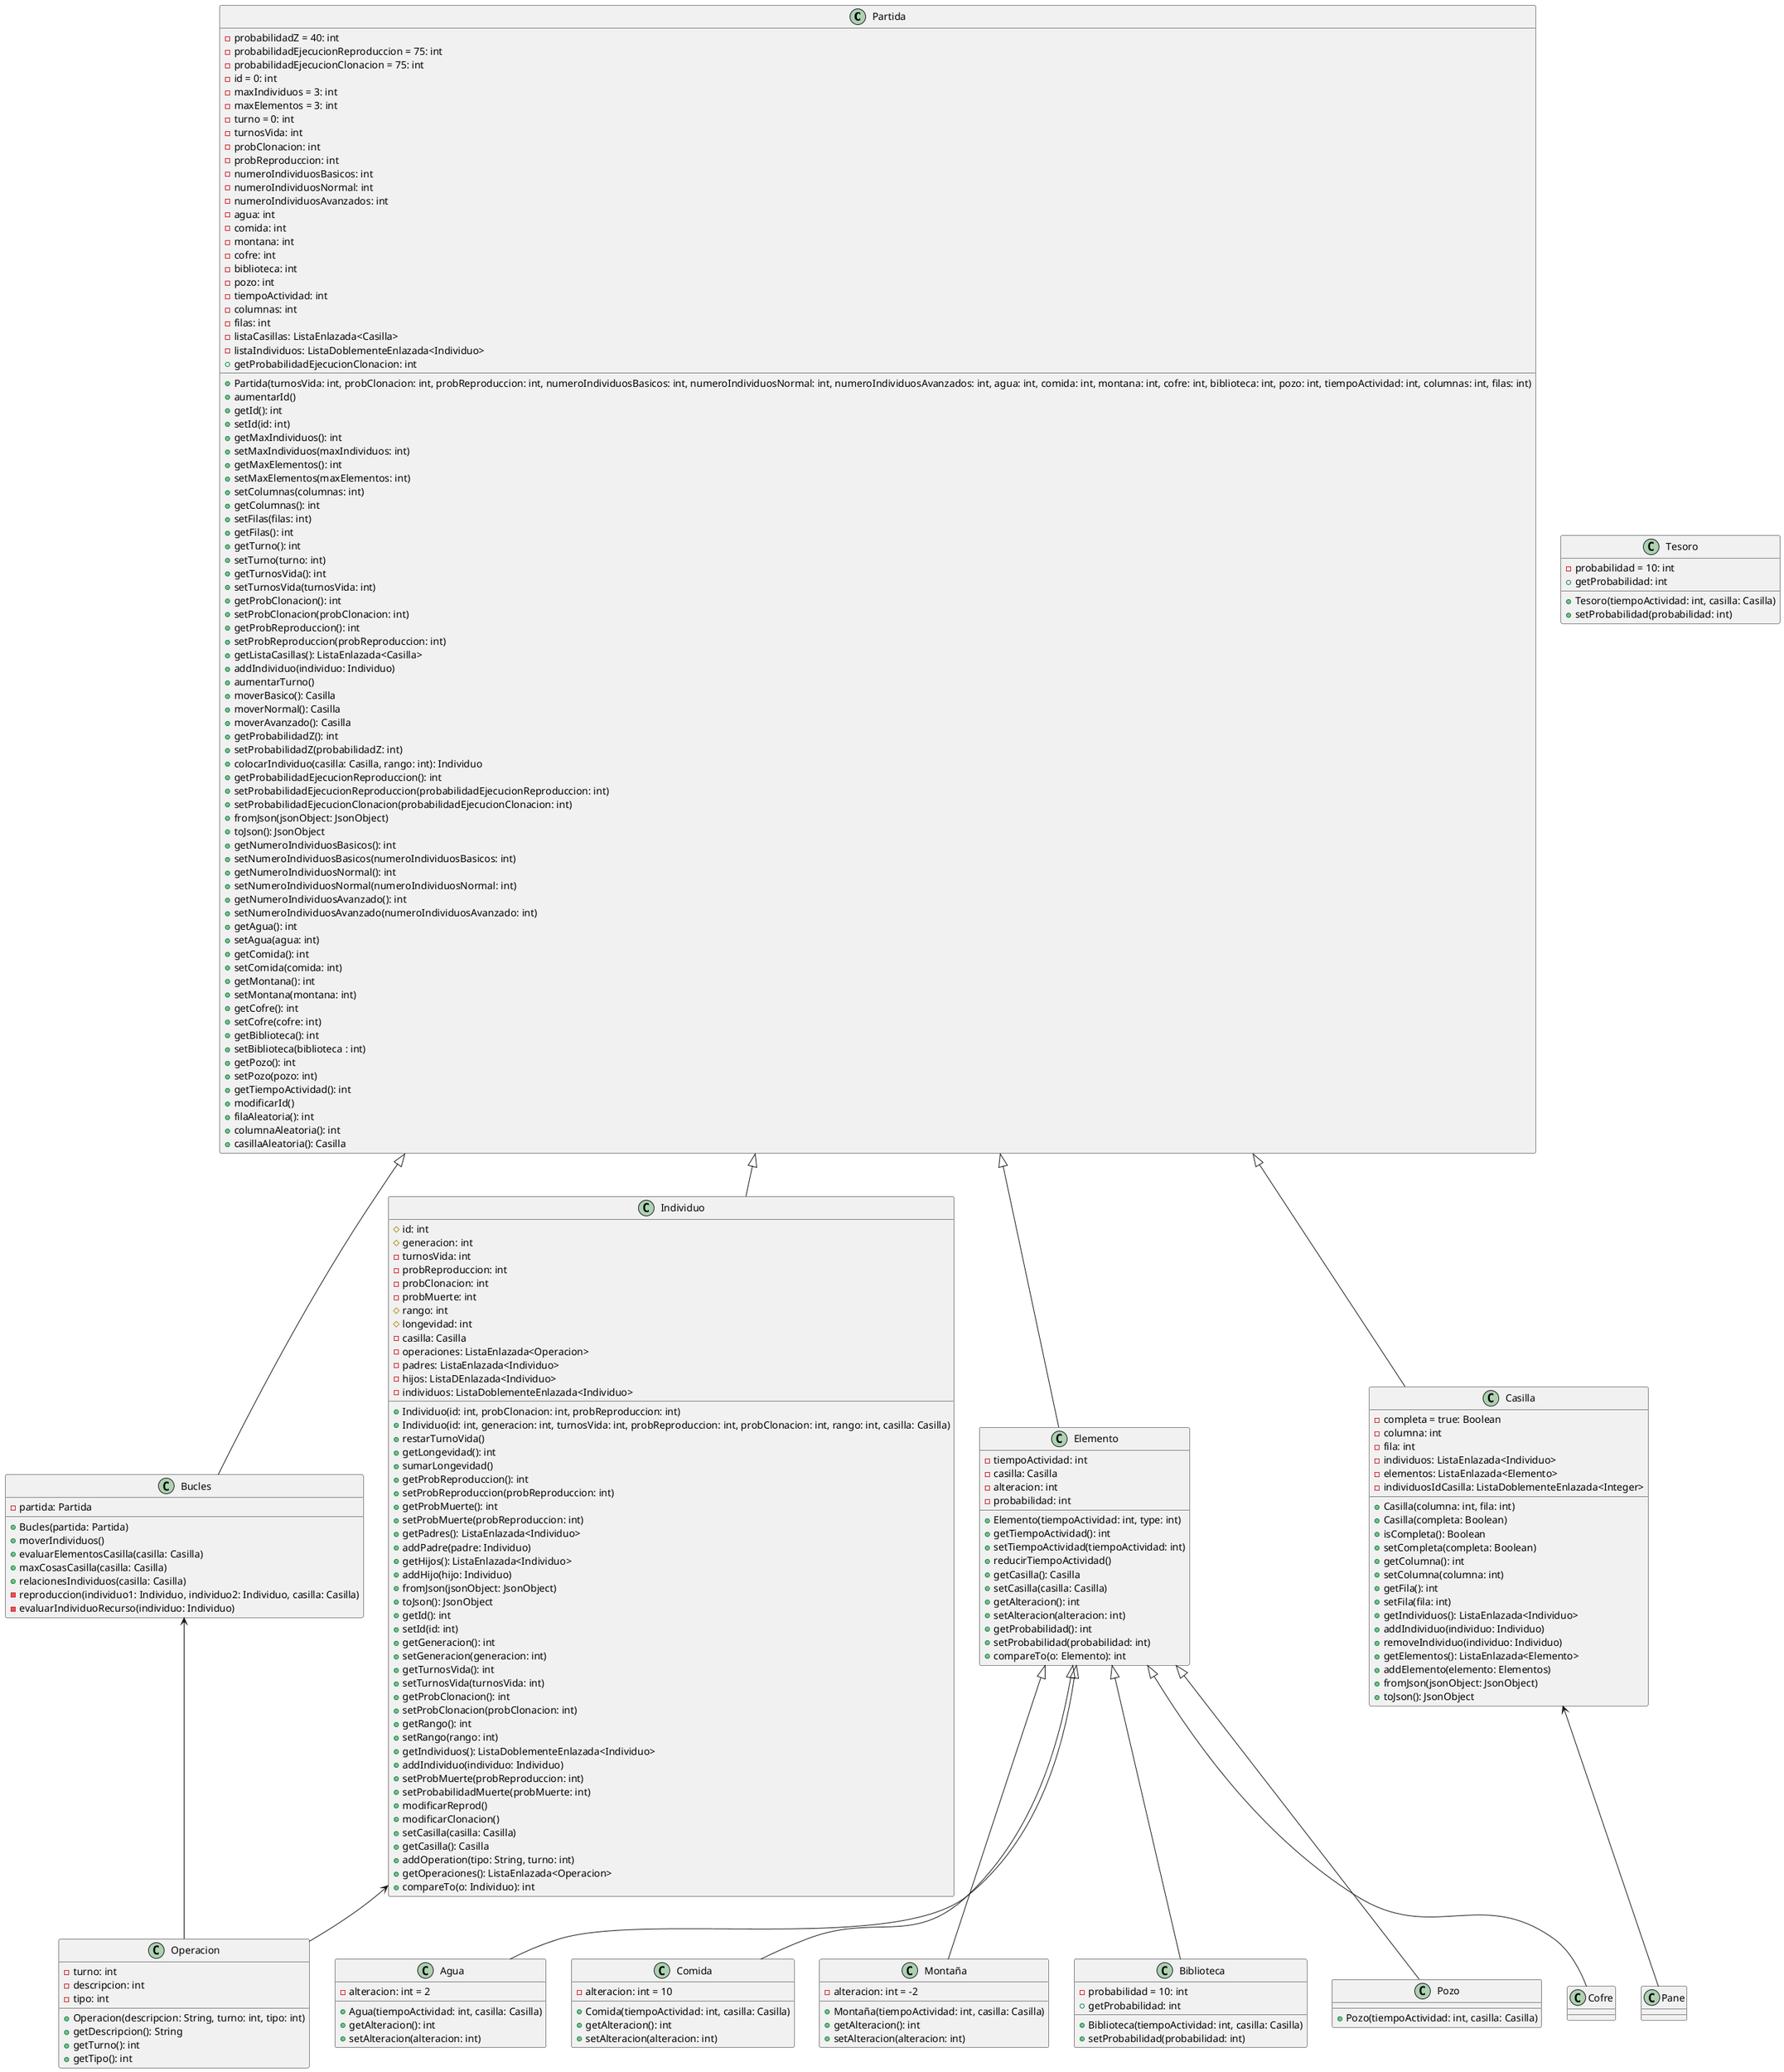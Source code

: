 @startuml
'https://plantuml.com/class-diagram

class Partida
class Bucles
class Elemento
class Individuo
class Casilla
class Operacion

class Agua
class Comida
class Montaña
class Tesoro
class Biblioteca
class Pozo

Partida <|-- Bucles
Partida <|-- Elemento
Partida <|-- Individuo
Partida <|-- Casilla

class Partida{
-probabilidadZ = 40: int
-probabilidadEjecucionReproduccion = 75: int
-probabilidadEjecucionClonacion = 75: int
-id = 0: int
-maxIndividuos = 3: int
-maxElementos = 3: int
-turno = 0: int
-turnosVida: int
-probClonacion: int
-probReproduccion: int
-numeroIndividuosBasicos: int
-numeroIndividuosNormal: int
-numeroIndividuosAvanzados: int
-agua: int
-comida: int
-montana: int
-cofre: int
-biblioteca: int
-pozo: int
-tiempoActividad: int
-columnas: int
-filas: int
-listaCasillas: ListaEnlazada<Casilla>
-listaIndividuos: ListaDoblementeEnlazada<Individuo>
+Partida(turnosVida: int, probClonacion: int, probReproduccion: int, numeroIndividuosBasicos: int, numeroIndividuosNormal: int, numeroIndividuosAvanzados: int, agua: int, comida: int, montana: int, cofre: int, biblioteca: int, pozo: int, tiempoActividad: int, columnas: int, filas: int)
+aumentarId()
+getId(): int
+setId(id: int)
+getMaxIndividuos(): int
+setMaxIndividuos(maxIndividuos: int)
+getMaxElementos(): int
+setMaxElementos(maxElementos: int)
+setColumnas(columnas: int)
+getColumnas(): int
+setFilas(filas: int)
+getFilas(): int
+getTurno(): int
+setTurno(turno: int)
+getTurnosVida(): int
+setTurnosVida(turnosVida: int)
+getProbClonacion(): int
+setProbClonacion(probClonacion: int)
+getProbReproduccion(): int
+setProbReproduccion(probReproduccion: int)
+getListaCasillas(): ListaEnlazada<Casilla>
+addIndividuo(individuo: Individuo)
+aumentarTurno()
+moverBasico(): Casilla
+moverNormal(): Casilla
+moverAvanzado(): Casilla
+getProbabilidadZ(): int
+setProbabilidadZ(probabilidadZ: int)
+colocarIndividuo(casilla: Casilla, rango: int): Individuo
+getProbabilidadEjecucionReproduccion(): int
+setProbabilidadEjecucionReproduccion(probabilidadEjecucionReproduccion: int)
+getProbabilidadEjecucionClonacion: int
+setProbabilidadEjecucionClonacion(probabilidadEjecucionClonacion: int)
+fromJson(jsonObject: JsonObject)
+toJson(): JsonObject
+getNumeroIndividuosBasicos(): int
+setNumeroIndividuosBasicos(numeroIndividuosBasicos: int)
+getNumeroIndividuosNormal(): int
+setNumeroIndividuosNormal(numeroIndividuosNormal: int)
+getNumeroIndividuosAvanzado(): int
+setNumeroIndividuosAvanzado(numeroIndividuosAvanzado: int)
+getAgua(): int
+setAgua(agua: int)
+getComida(): int
+setComida(comida: int)
+getMontana(): int
+setMontana(montana: int)
+getCofre(): int
+setCofre(cofre: int)
+getBiblioteca(): int
+setBiblioteca(biblioteca : int)
+getPozo(): int
+setPozo(pozo: int)
+getTiempoActividad(): int
+modificarId()
+filaAleatoria(): int
+columnaAleatoria(): int
+casillaAleatoria(): Casilla
}

class Individuo{
#id: int
#generacion: int
-turnosVida: int
-probReproduccion: int
-probClonacion: int
-probMuerte: int
#rango: int
#longevidad: int
-casilla: Casilla
-operaciones: ListaEnlazada<Operacion>
-padres: ListaEnlazada<Individuo>
-hijos: ListaDEnlazada<Individuo>
-individuos: ListaDoblementeEnlazada<Individuo>
+Individuo(id: int, probClonacion: int, probReproduccion: int)
+Individuo(id: int, generacion: int, turnosVida: int, probReproduccion: int, probClonacion: int, rango: int, casilla: Casilla)
+restarTurnoVida()
+getLongevidad(): int
+sumarLongevidad()
+getProbReproduccion(): int
+setProbReproduccion(probReproduccion: int)
+getProbMuerte(): int
+setProbMuerte(probReproduccion: int)
+getPadres(): ListaEnlazada<Individuo>
+addPadre(padre: Individuo)
+getHijos(): ListaEnlazada<Individuo>
+addHijo(hijo: Individuo)
+fromJson(jsonObject: JsonObject)
+toJson(): JsonObject
+getId(): int
+setId(id: int)
+getGeneracion(): int
+setGeneracion(generacion: int)
+getTurnosVida(): int
+setTurnosVida(turnosVida: int)
+getProbClonacion(): int
+setProbClonacion(probClonacion: int)
+getRango(): int
+setRango(rango: int)
+getIndividuos(): ListaDoblementeEnlazada<Individuo>
+addIndividuo(individuo: Individuo)
+setProbMuerte(probReproduccion: int)
+setProbabilidadMuerte(probMuerte: int)
+modificarReprod()
+modificarClonacion()
+setCasilla(casilla: Casilla)
+getCasilla(): Casilla
+addOperation(tipo: String, turno: int)
+getOperaciones(): ListaEnlazada<Operacion>
+compareTo(o: Individuo): int
}

Elemento <|-- Agua
Elemento <|-- Comida
Elemento <|-- Montaña
Elemento <|-- Cofre
Elemento <|-- Biblioteca
Elemento <|-- Pozo

class Elemento{
-tiempoActividad: int
-casilla: Casilla
-alteracion: int
-probabilidad: int
+Elemento(tiempoActividad: int, type: int)
+getTiempoActividad(): int
+setTiempoActividad(tiempoActividad: int)
+reducirTiempoActividad()
+getCasilla(): Casilla
+setCasilla(casilla: Casilla)
+getAlteracion(): int
+setAlteracion(alteracion: int)
+getProbabilidad(): int
+setProbabilidad(probabilidad: int)
+compareTo(o: Elemento): int
}

class Agua{
-alteracion: int = 2
+Agua(tiempoActividad: int, casilla: Casilla)
+getAlteracion(): int
+setAlteracion(alteracion: int)
}

class Comida{
-alteracion: int = 10
+Comida(tiempoActividad: int, casilla: Casilla)
+getAlteracion(): int
+setAlteracion(alteracion: int)
}

class Montaña{
-alteracion: int = -2
+Montaña(tiempoActividad: int, casilla: Casilla)
+getAlteracion(): int
+setAlteracion(alteracion: int)
}

class Tesoro{
-probabilidad = 10: int
+Tesoro(tiempoActividad: int, casilla: Casilla)
+getProbabilidad: int
+setProbabilidad(probabilidad: int)
}

class Biblioteca{
-probabilidad = 10: int
+Biblioteca(tiempoActividad: int, casilla: Casilla)
+getProbabilidad: int
+setProbabilidad(probabilidad: int)
}

class Pozo{
+Pozo(tiempoActividad: int, casilla: Casilla)
}

class Bucles{
-partida: Partida
+Bucles(partida: Partida)
+moverIndividuos()
+evaluarElementosCasilla(casilla: Casilla)
+maxCosasCasilla(casilla: Casilla)
+relacionesIndividuos(casilla: Casilla)
-reproduccion(individuo1: Individuo, individuo2: Individuo, casilla: Casilla)
-evaluarIndividuoRecurso(individuo: Individuo)
}

Casilla <-- Pane

class Casilla{
-completa = true: Boolean
-columna: int
-fila: int
-individuos: ListaEnlazada<Individuo>
-elementos: ListaEnlazada<Elemento>
+Casilla(columna: int, fila: int)
+Casilla(completa: Boolean)
+isCompleta(): Boolean
+setCompleta(completa: Boolean)
+getColumna(): int
+setColumna(columna: int)
+getFila(): int
+setFila(fila: int)
+getIndividuos(): ListaEnlazada<Individuo>
+addIndividuo(individuo: Individuo)
+removeIndividuo(individuo: Individuo)
+getElementos(): ListaEnlazada<Elemento>
+addElemento(elemento: Elementos)
-individuosIdCasilla: ListaDoblementeEnlazada<Integer>
+fromJson(jsonObject: JsonObject)
+toJson(): JsonObject
}

Bucles <-- Operacion
Individuo <-- Operacion

class Operacion{
-turno: int
-descripcion: int
-tipo: int
+Operacion(descripcion: String, turno: int, tipo: int)
+getDescripcion(): String
+getTurno(): int
+getTipo(): int
}

@enduml
